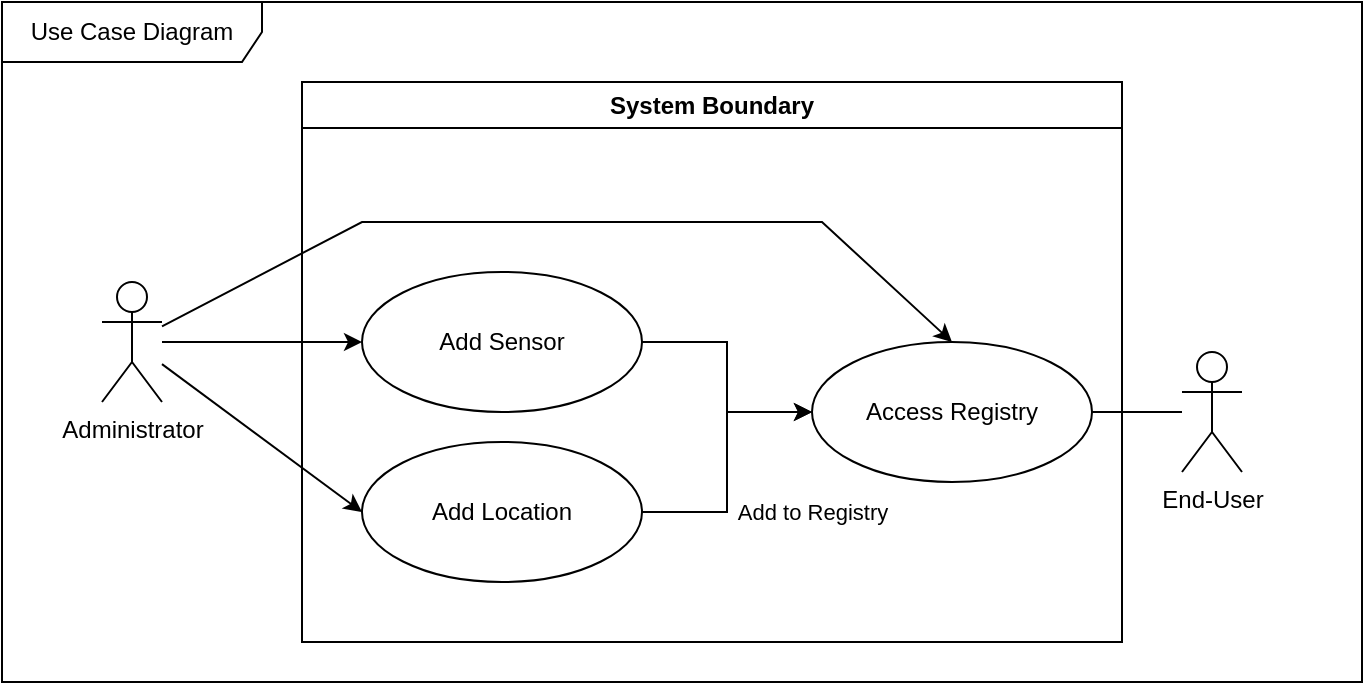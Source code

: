 <mxfile version="22.0.6" type="google">
  <diagram name="Page-1" id="GdGxYZmirZRgzzBKeKEi">
    <mxGraphModel dx="1736" dy="983" grid="1" gridSize="10" guides="1" tooltips="1" connect="1" arrows="1" fold="1" page="1" pageScale="1" pageWidth="850" pageHeight="1100" math="0" shadow="0">
      <root>
        <mxCell id="0" />
        <mxCell id="1" parent="0" />
        <mxCell id="QVHacSZLvYC3Rlmj2cZm-10" style="rounded=0;orthogonalLoop=1;jettySize=auto;html=1;entryX=0;entryY=0.5;entryDx=0;entryDy=0;" parent="1" source="QVHacSZLvYC3Rlmj2cZm-2" target="QVHacSZLvYC3Rlmj2cZm-7" edge="1">
          <mxGeometry relative="1" as="geometry" />
        </mxCell>
        <mxCell id="QVHacSZLvYC3Rlmj2cZm-13" style="rounded=0;orthogonalLoop=1;jettySize=auto;html=1;entryX=0;entryY=0.5;entryDx=0;entryDy=0;" parent="1" source="QVHacSZLvYC3Rlmj2cZm-2" target="QVHacSZLvYC3Rlmj2cZm-12" edge="1">
          <mxGeometry relative="1" as="geometry" />
        </mxCell>
        <mxCell id="QVHacSZLvYC3Rlmj2cZm-80" style="rounded=0;orthogonalLoop=1;jettySize=auto;html=1;entryX=0.5;entryY=0;entryDx=0;entryDy=0;" parent="1" source="QVHacSZLvYC3Rlmj2cZm-2" target="QVHacSZLvYC3Rlmj2cZm-23" edge="1">
          <mxGeometry relative="1" as="geometry">
            <Array as="points">
              <mxPoint x="200" y="180" />
              <mxPoint x="430" y="180" />
            </Array>
          </mxGeometry>
        </mxCell>
        <mxCell id="QVHacSZLvYC3Rlmj2cZm-2" value="Administrator" style="shape=umlActor;verticalLabelPosition=bottom;verticalAlign=top;html=1;" parent="1" vertex="1">
          <mxGeometry x="70" y="210" width="30" height="60" as="geometry" />
        </mxCell>
        <mxCell id="QVHacSZLvYC3Rlmj2cZm-3" value="Use Case Diagram" style="shape=umlFrame;whiteSpace=wrap;html=1;pointerEvents=0;width=130;height=30;" parent="1" vertex="1">
          <mxGeometry x="20" y="70" width="680" height="340" as="geometry" />
        </mxCell>
        <mxCell id="QVHacSZLvYC3Rlmj2cZm-6" value="System Boundary" style="swimlane;whiteSpace=wrap;html=1;" parent="1" vertex="1">
          <mxGeometry x="170" y="110" width="410" height="280" as="geometry" />
        </mxCell>
        <mxCell id="QVHacSZLvYC3Rlmj2cZm-26" style="edgeStyle=orthogonalEdgeStyle;rounded=0;orthogonalLoop=1;jettySize=auto;html=1;entryX=0;entryY=0.5;entryDx=0;entryDy=0;" parent="QVHacSZLvYC3Rlmj2cZm-6" source="QVHacSZLvYC3Rlmj2cZm-7" target="QVHacSZLvYC3Rlmj2cZm-23" edge="1">
          <mxGeometry relative="1" as="geometry" />
        </mxCell>
        <mxCell id="QVHacSZLvYC3Rlmj2cZm-7" value="Add Sensor" style="ellipse;whiteSpace=wrap;html=1;" parent="QVHacSZLvYC3Rlmj2cZm-6" vertex="1">
          <mxGeometry x="30" y="95" width="140" height="70" as="geometry" />
        </mxCell>
        <mxCell id="QVHacSZLvYC3Rlmj2cZm-27" style="edgeStyle=orthogonalEdgeStyle;rounded=0;orthogonalLoop=1;jettySize=auto;html=1;entryX=0;entryY=0.5;entryDx=0;entryDy=0;" parent="QVHacSZLvYC3Rlmj2cZm-6" source="QVHacSZLvYC3Rlmj2cZm-12" target="QVHacSZLvYC3Rlmj2cZm-23" edge="1">
          <mxGeometry relative="1" as="geometry">
            <mxPoint x="210" y="90" as="targetPoint" />
          </mxGeometry>
        </mxCell>
        <mxCell id="QVHacSZLvYC3Rlmj2cZm-28" value="Add to Registry" style="edgeLabel;html=1;align=center;verticalAlign=middle;resizable=0;points=[];" parent="QVHacSZLvYC3Rlmj2cZm-27" connectable="0" vertex="1">
          <mxGeometry x="-0.118" y="-1" relative="1" as="geometry">
            <mxPoint x="41" y="17" as="offset" />
          </mxGeometry>
        </mxCell>
        <mxCell id="QVHacSZLvYC3Rlmj2cZm-12" value="Add Location" style="ellipse;whiteSpace=wrap;html=1;" parent="QVHacSZLvYC3Rlmj2cZm-6" vertex="1">
          <mxGeometry x="30" y="180" width="140" height="70" as="geometry" />
        </mxCell>
        <mxCell id="QVHacSZLvYC3Rlmj2cZm-23" value="Access Registry" style="ellipse;whiteSpace=wrap;html=1;" parent="QVHacSZLvYC3Rlmj2cZm-6" vertex="1">
          <mxGeometry x="255" y="130" width="140" height="70" as="geometry" />
        </mxCell>
        <mxCell id="QVHacSZLvYC3Rlmj2cZm-18" value="End-User" style="shape=umlActor;verticalLabelPosition=bottom;verticalAlign=top;html=1;" parent="1" vertex="1">
          <mxGeometry x="610" y="245" width="30" height="60" as="geometry" />
        </mxCell>
        <mxCell id="QVHacSZLvYC3Rlmj2cZm-24" style="rounded=0;orthogonalLoop=1;jettySize=auto;html=1;endArrow=none;endFill=0;" parent="1" source="QVHacSZLvYC3Rlmj2cZm-23" target="QVHacSZLvYC3Rlmj2cZm-18" edge="1">
          <mxGeometry relative="1" as="geometry" />
        </mxCell>
      </root>
    </mxGraphModel>
  </diagram>
</mxfile>
